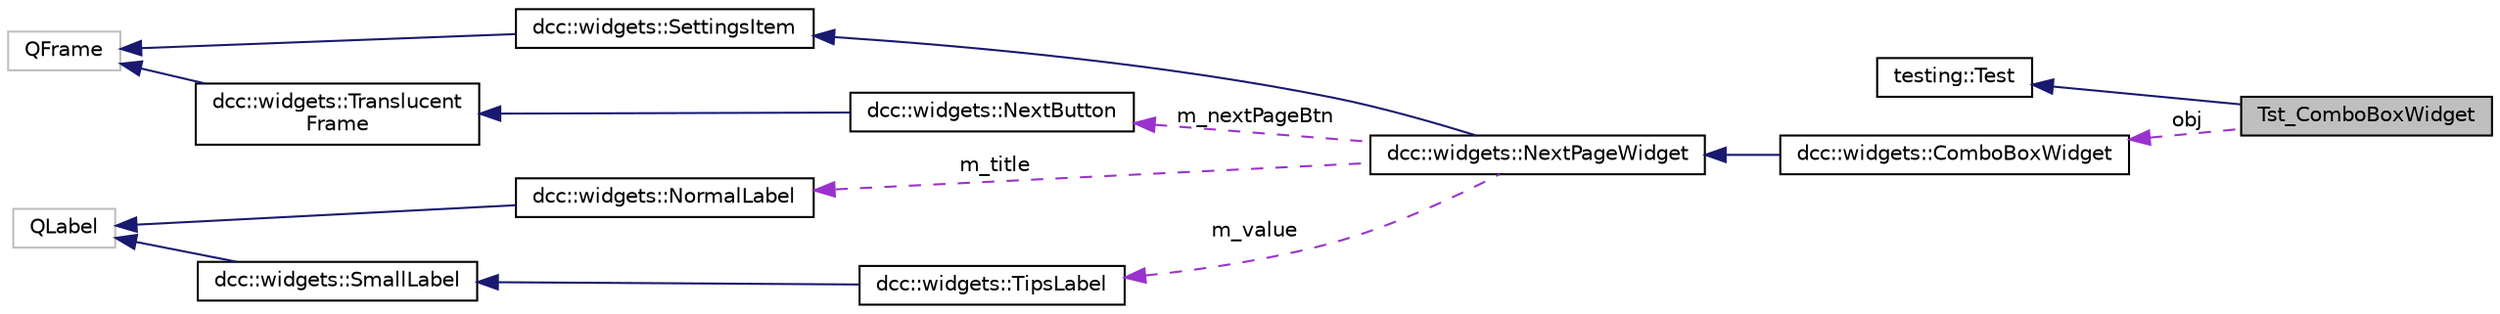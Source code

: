 digraph "Tst_ComboBoxWidget"
{
  edge [fontname="Helvetica",fontsize="10",labelfontname="Helvetica",labelfontsize="10"];
  node [fontname="Helvetica",fontsize="10",shape=record];
  rankdir="LR";
  Node2 [label="Tst_ComboBoxWidget",height=0.2,width=0.4,color="black", fillcolor="grey75", style="filled", fontcolor="black"];
  Node3 -> Node2 [dir="back",color="midnightblue",fontsize="10",style="solid",fontname="Helvetica"];
  Node3 [label="testing::Test",height=0.2,width=0.4,color="black", fillcolor="white", style="filled",URL="$classtesting_1_1_test.html"];
  Node4 -> Node2 [dir="back",color="darkorchid3",fontsize="10",style="dashed",label=" obj" ,fontname="Helvetica"];
  Node4 [label="dcc::widgets::ComboBoxWidget",height=0.2,width=0.4,color="black", fillcolor="white", style="filled",URL="$classdcc_1_1widgets_1_1_combo_box_widget.html"];
  Node5 -> Node4 [dir="back",color="midnightblue",fontsize="10",style="solid",fontname="Helvetica"];
  Node5 [label="dcc::widgets::NextPageWidget",height=0.2,width=0.4,color="black", fillcolor="white", style="filled",URL="$classdcc_1_1widgets_1_1_next_page_widget.html"];
  Node6 -> Node5 [dir="back",color="midnightblue",fontsize="10",style="solid",fontname="Helvetica"];
  Node6 [label="dcc::widgets::SettingsItem",height=0.2,width=0.4,color="black", fillcolor="white", style="filled",URL="$classdcc_1_1widgets_1_1_settings_item.html"];
  Node7 -> Node6 [dir="back",color="midnightblue",fontsize="10",style="solid",fontname="Helvetica"];
  Node7 [label="QFrame",height=0.2,width=0.4,color="grey75", fillcolor="white", style="filled"];
  Node8 -> Node5 [dir="back",color="darkorchid3",fontsize="10",style="dashed",label=" m_title" ,fontname="Helvetica"];
  Node8 [label="dcc::widgets::NormalLabel",height=0.2,width=0.4,color="black", fillcolor="white", style="filled",URL="$classdcc_1_1widgets_1_1_normal_label.html"];
  Node9 -> Node8 [dir="back",color="midnightblue",fontsize="10",style="solid",fontname="Helvetica"];
  Node9 [label="QLabel",height=0.2,width=0.4,color="grey75", fillcolor="white", style="filled"];
  Node10 -> Node5 [dir="back",color="darkorchid3",fontsize="10",style="dashed",label=" m_nextPageBtn" ,fontname="Helvetica"];
  Node10 [label="dcc::widgets::NextButton",height=0.2,width=0.4,color="black", fillcolor="white", style="filled",URL="$classdcc_1_1widgets_1_1_next_button.html"];
  Node11 -> Node10 [dir="back",color="midnightblue",fontsize="10",style="solid",fontname="Helvetica"];
  Node11 [label="dcc::widgets::Translucent\lFrame",height=0.2,width=0.4,color="black", fillcolor="white", style="filled",URL="$classdcc_1_1widgets_1_1_translucent_frame.html"];
  Node7 -> Node11 [dir="back",color="midnightblue",fontsize="10",style="solid",fontname="Helvetica"];
  Node12 -> Node5 [dir="back",color="darkorchid3",fontsize="10",style="dashed",label=" m_value" ,fontname="Helvetica"];
  Node12 [label="dcc::widgets::TipsLabel",height=0.2,width=0.4,color="black", fillcolor="white", style="filled",URL="$classdcc_1_1widgets_1_1_tips_label.html"];
  Node13 -> Node12 [dir="back",color="midnightblue",fontsize="10",style="solid",fontname="Helvetica"];
  Node13 [label="dcc::widgets::SmallLabel",height=0.2,width=0.4,color="black", fillcolor="white", style="filled",URL="$classdcc_1_1widgets_1_1_small_label.html"];
  Node9 -> Node13 [dir="back",color="midnightblue",fontsize="10",style="solid",fontname="Helvetica"];
}

